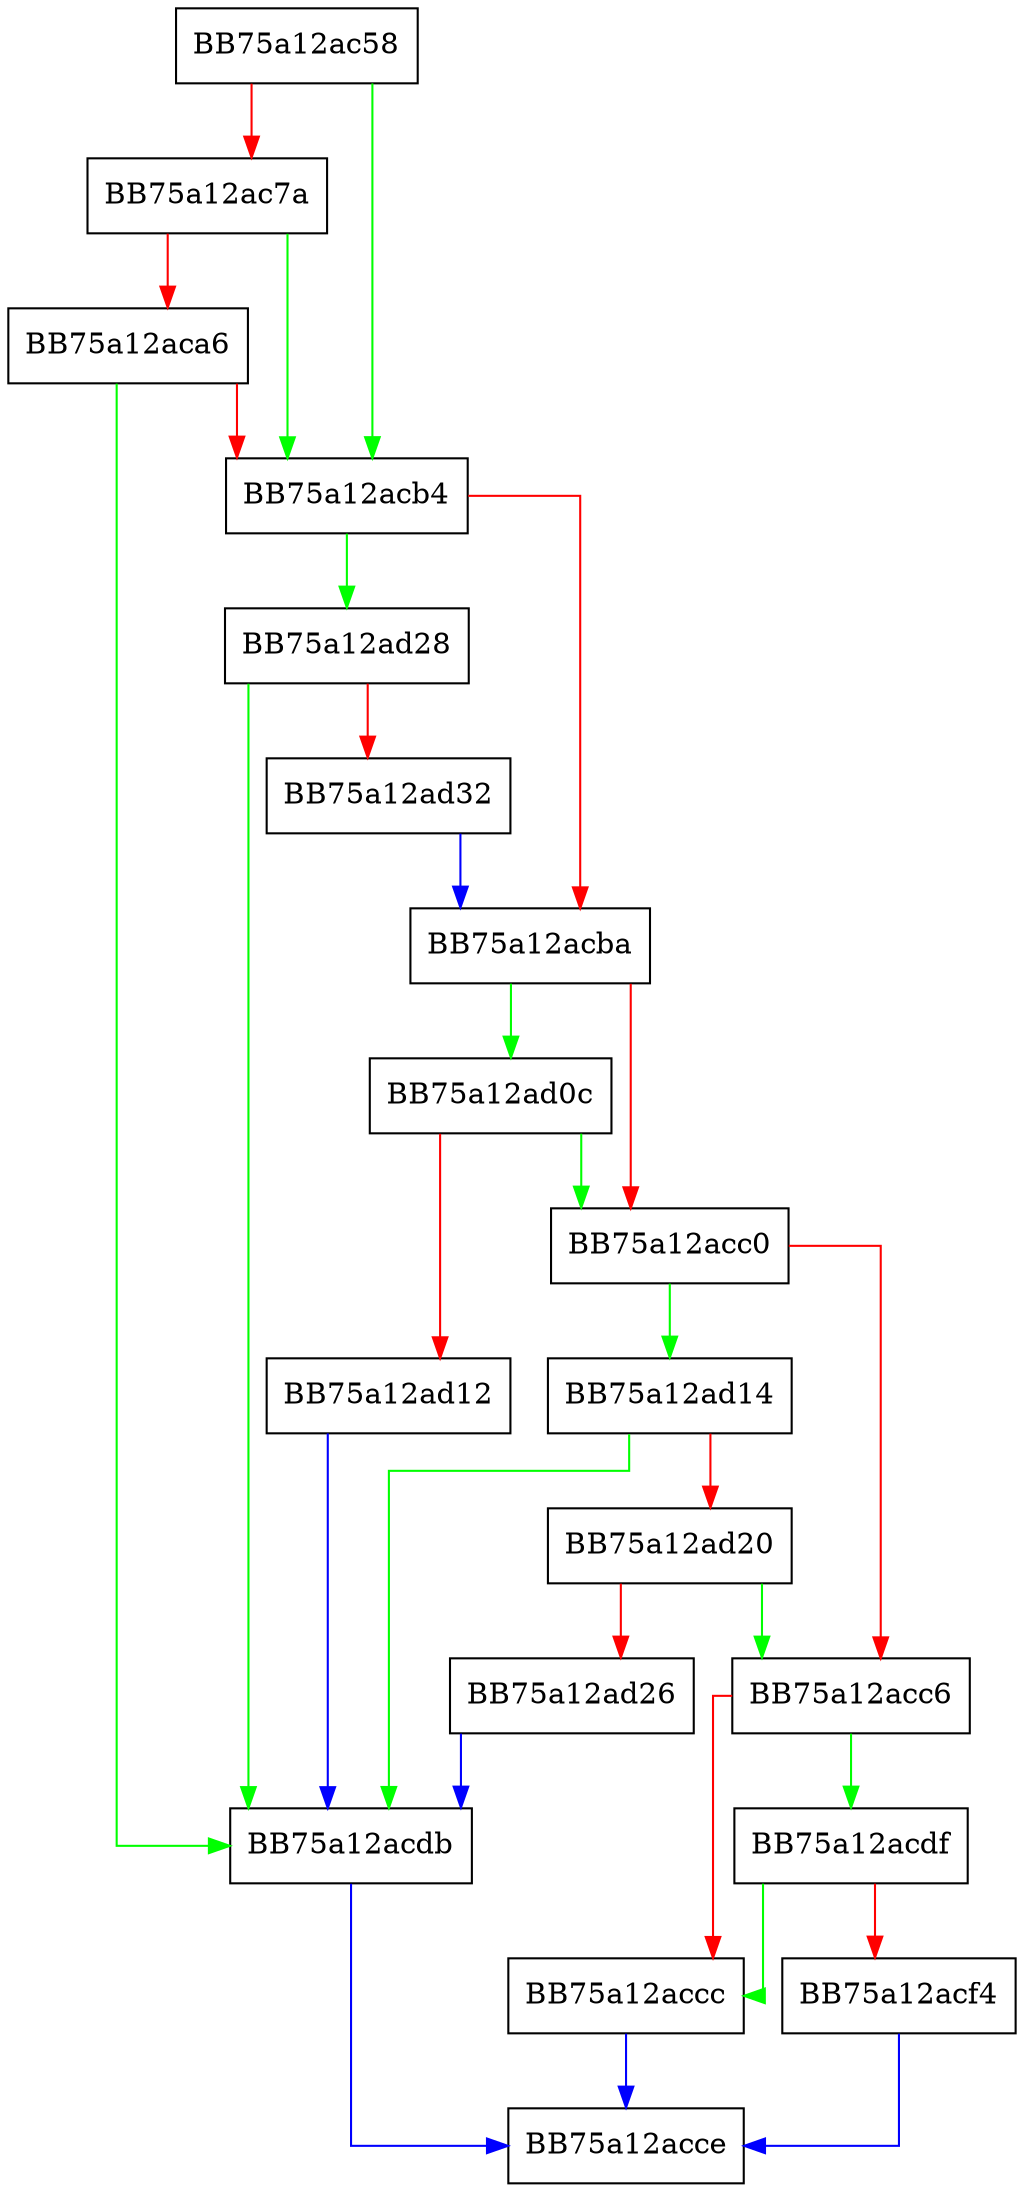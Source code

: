 digraph isctype {
  node [shape="box"];
  graph [splines=ortho];
  BB75a12ac58 -> BB75a12acb4 [color="green"];
  BB75a12ac58 -> BB75a12ac7a [color="red"];
  BB75a12ac7a -> BB75a12acb4 [color="green"];
  BB75a12ac7a -> BB75a12aca6 [color="red"];
  BB75a12aca6 -> BB75a12acdb [color="green"];
  BB75a12aca6 -> BB75a12acb4 [color="red"];
  BB75a12acb4 -> BB75a12ad28 [color="green"];
  BB75a12acb4 -> BB75a12acba [color="red"];
  BB75a12acba -> BB75a12ad0c [color="green"];
  BB75a12acba -> BB75a12acc0 [color="red"];
  BB75a12acc0 -> BB75a12ad14 [color="green"];
  BB75a12acc0 -> BB75a12acc6 [color="red"];
  BB75a12acc6 -> BB75a12acdf [color="green"];
  BB75a12acc6 -> BB75a12accc [color="red"];
  BB75a12accc -> BB75a12acce [color="blue"];
  BB75a12acdb -> BB75a12acce [color="blue"];
  BB75a12acdf -> BB75a12accc [color="green"];
  BB75a12acdf -> BB75a12acf4 [color="red"];
  BB75a12acf4 -> BB75a12acce [color="blue"];
  BB75a12ad0c -> BB75a12acc0 [color="green"];
  BB75a12ad0c -> BB75a12ad12 [color="red"];
  BB75a12ad12 -> BB75a12acdb [color="blue"];
  BB75a12ad14 -> BB75a12acdb [color="green"];
  BB75a12ad14 -> BB75a12ad20 [color="red"];
  BB75a12ad20 -> BB75a12acc6 [color="green"];
  BB75a12ad20 -> BB75a12ad26 [color="red"];
  BB75a12ad26 -> BB75a12acdb [color="blue"];
  BB75a12ad28 -> BB75a12acdb [color="green"];
  BB75a12ad28 -> BB75a12ad32 [color="red"];
  BB75a12ad32 -> BB75a12acba [color="blue"];
}